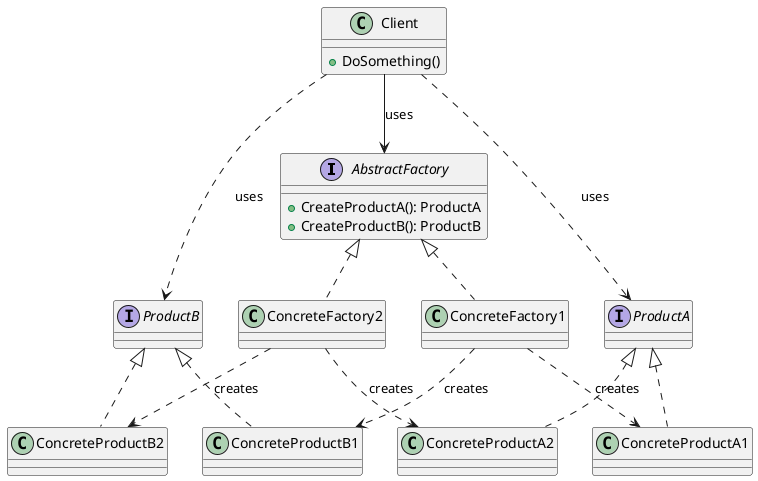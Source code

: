 @startuml AbstractFactoryPattern
skinparam legendFontSize 12

interface AbstractFactory {
  +CreateProductA(): ProductA
  +CreateProductB(): ProductB
}
class ConcreteFactory1
class ConcreteFactory2
interface ProductA
interface ProductB


class ConcreteProductA1
class ConcreteProductB2
class ConcreteProductA2
class ConcreteProductB1


class Client {
  +DoSomething()
}
AbstractFactory <|.. ConcreteFactory1
AbstractFactory <|.. ConcreteFactory2
ProductA <|.. ConcreteProductA1
ProductB <|.. ConcreteProductB1
ProductA <|.. ConcreteProductA2
ProductB <|.. ConcreteProductB2
Client --> AbstractFactory : uses
ConcreteFactory1 ..> ConcreteProductA1 : creates
ConcreteFactory1 ..> ConcreteProductB1 : creates
ConcreteFactory2 ..> ConcreteProductA2 : creates
ConcreteFactory2 ..> ConcreteProductB2 : creates
Client ..> ProductA : uses
Client ..> ProductB : uses


@enduml

